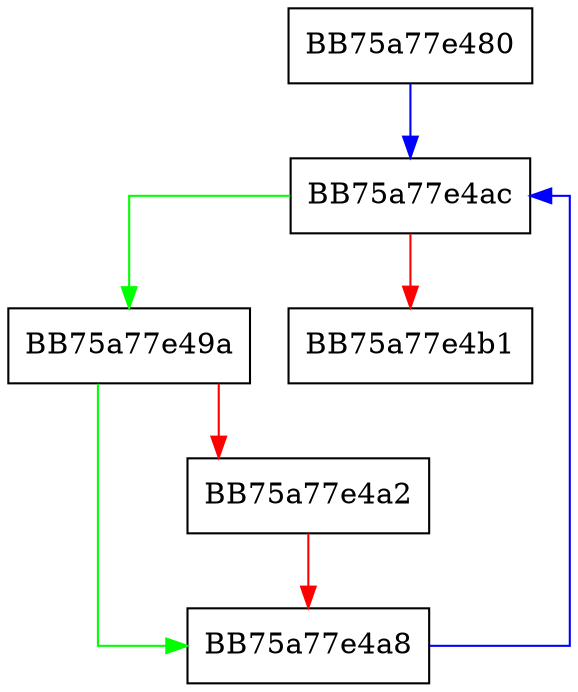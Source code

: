 digraph _RTC_Terminate {
  node [shape="box"];
  graph [splines=ortho];
  BB75a77e480 -> BB75a77e4ac [color="blue"];
  BB75a77e49a -> BB75a77e4a8 [color="green"];
  BB75a77e49a -> BB75a77e4a2 [color="red"];
  BB75a77e4a2 -> BB75a77e4a8 [color="red"];
  BB75a77e4a8 -> BB75a77e4ac [color="blue"];
  BB75a77e4ac -> BB75a77e49a [color="green"];
  BB75a77e4ac -> BB75a77e4b1 [color="red"];
}